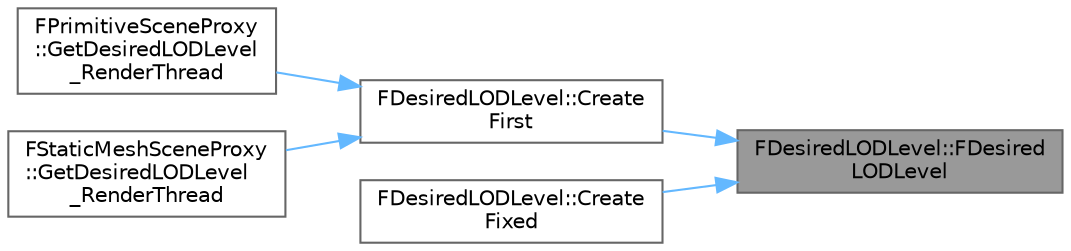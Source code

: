 digraph "FDesiredLODLevel::FDesiredLODLevel"
{
 // INTERACTIVE_SVG=YES
 // LATEX_PDF_SIZE
  bgcolor="transparent";
  edge [fontname=Helvetica,fontsize=10,labelfontname=Helvetica,labelfontsize=10];
  node [fontname=Helvetica,fontsize=10,shape=box,height=0.2,width=0.4];
  rankdir="RL";
  Node1 [id="Node000001",label="FDesiredLODLevel::FDesired\lLODLevel",height=0.2,width=0.4,color="gray40", fillcolor="grey60", style="filled", fontcolor="black",tooltip=" "];
  Node1 -> Node2 [id="edge1_Node000001_Node000002",dir="back",color="steelblue1",style="solid",tooltip=" "];
  Node2 [id="Node000002",label="FDesiredLODLevel::Create\lFirst",height=0.2,width=0.4,color="grey40", fillcolor="white", style="filled",URL="$d4/d3e/structFDesiredLODLevel.html#ab4f8e9cd6e56123bbf86b5238dc84e9e",tooltip=" "];
  Node2 -> Node3 [id="edge2_Node000002_Node000003",dir="back",color="steelblue1",style="solid",tooltip=" "];
  Node3 [id="Node000003",label="FPrimitiveSceneProxy\l::GetDesiredLODLevel\l_RenderThread",height=0.2,width=0.4,color="grey40", fillcolor="white", style="filled",URL="$d4/de9/classFPrimitiveSceneProxy.html#a3efd4fab8e61bd32e0a32865db9c73fd",tooltip=" "];
  Node2 -> Node4 [id="edge3_Node000002_Node000004",dir="back",color="steelblue1",style="solid",tooltip=" "];
  Node4 [id="Node000004",label="FStaticMeshSceneProxy\l::GetDesiredLODLevel\l_RenderThread",height=0.2,width=0.4,color="grey40", fillcolor="white", style="filled",URL="$df/d69/classFStaticMeshSceneProxy.html#a780f2244575b7cf466082765fccb86a5",tooltip=" "];
  Node1 -> Node5 [id="edge4_Node000001_Node000005",dir="back",color="steelblue1",style="solid",tooltip=" "];
  Node5 [id="Node000005",label="FDesiredLODLevel::Create\lFixed",height=0.2,width=0.4,color="grey40", fillcolor="white", style="filled",URL="$d4/d3e/structFDesiredLODLevel.html#a796cc03679da083566c444a40b2702a1",tooltip=" "];
}
